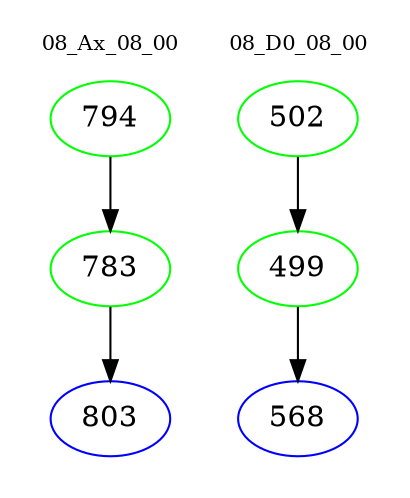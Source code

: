 digraph{
subgraph cluster_0 {
color = white
label = "08_Ax_08_00";
fontsize=10;
T0_794 [label="794", color="green"]
T0_794 -> T0_783 [color="black"]
T0_783 [label="783", color="green"]
T0_783 -> T0_803 [color="black"]
T0_803 [label="803", color="blue"]
}
subgraph cluster_1 {
color = white
label = "08_D0_08_00";
fontsize=10;
T1_502 [label="502", color="green"]
T1_502 -> T1_499 [color="black"]
T1_499 [label="499", color="green"]
T1_499 -> T1_568 [color="black"]
T1_568 [label="568", color="blue"]
}
}
